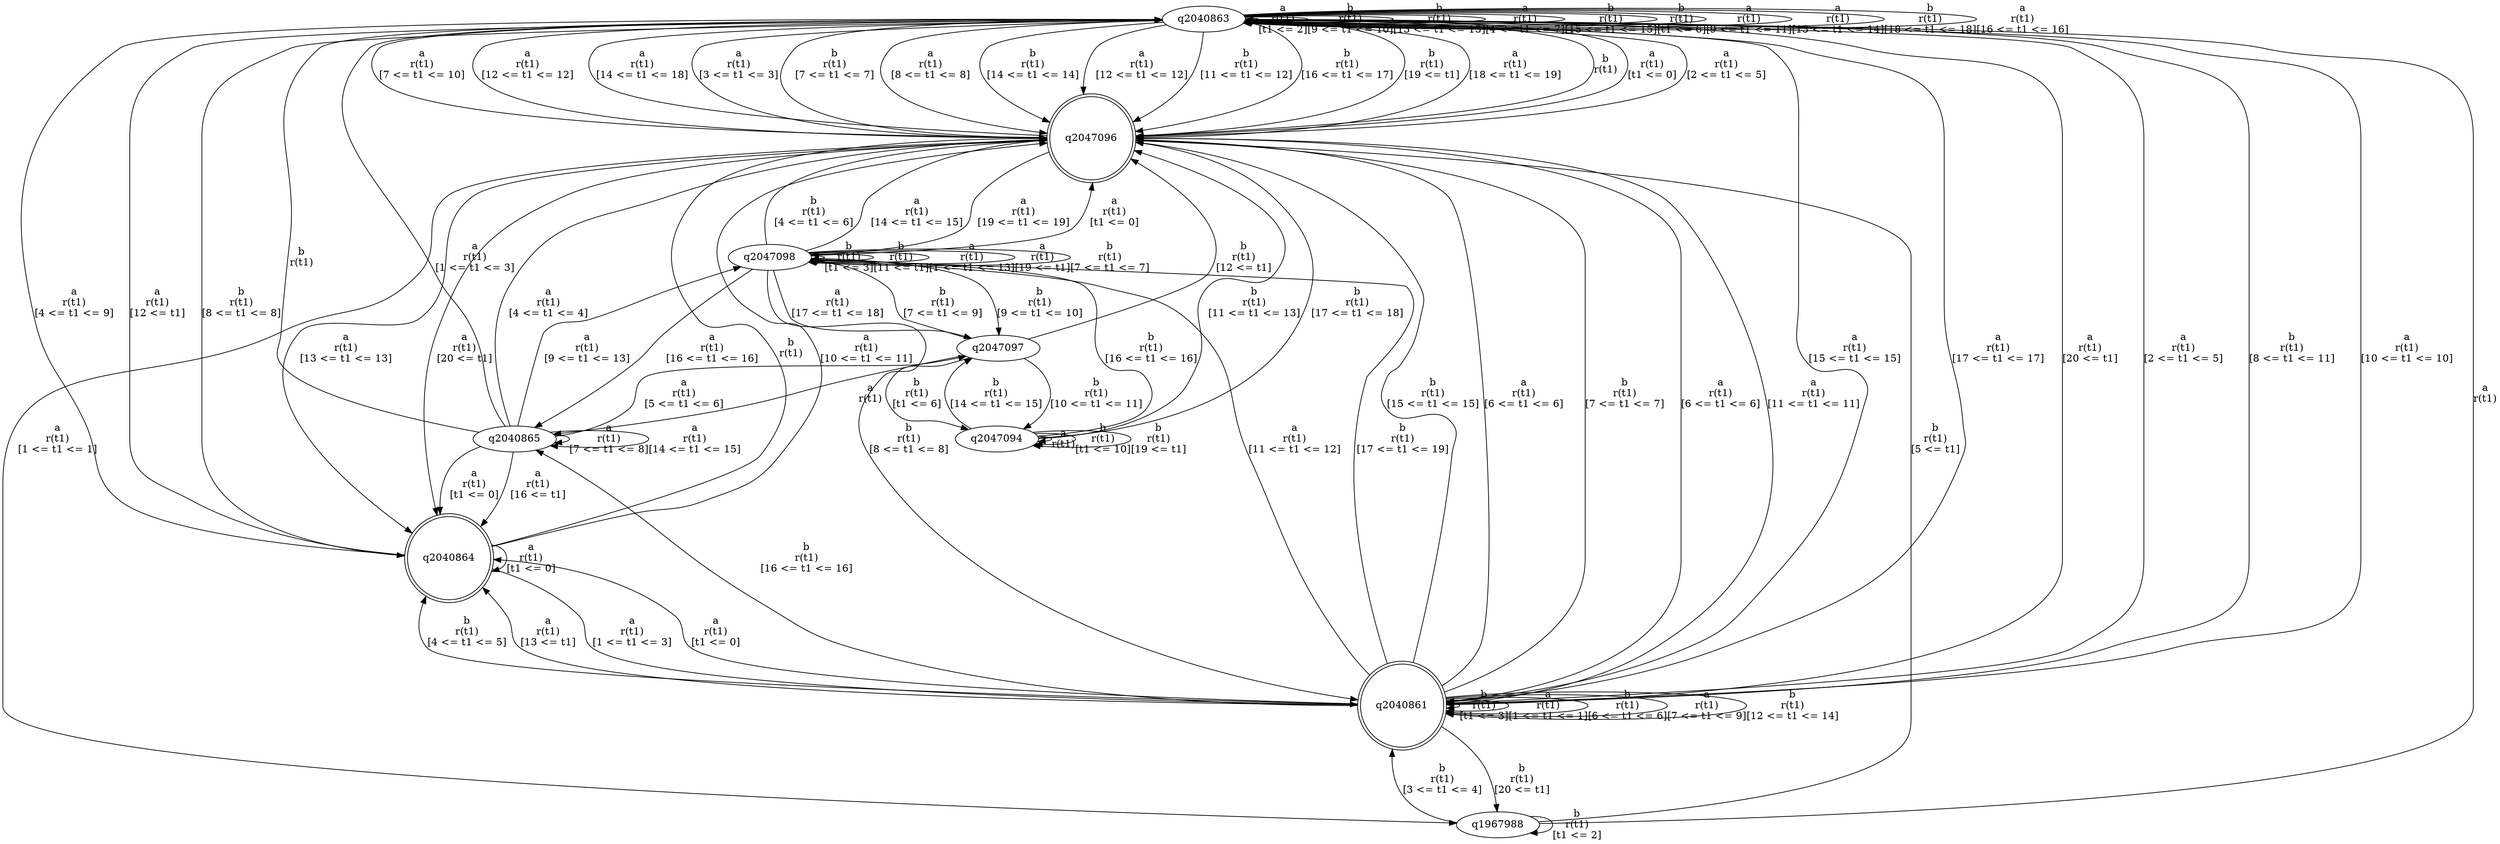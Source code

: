 digraph "tests_1/test58/solution101/solution_verwer" {
	q2040863[label=q2040863]
	q2047096[label=q2047096 shape=doublecircle]
	q1967988[label=q1967988]
	q2040861[label=q2040861 shape=doublecircle]
	q2040864[label=q2040864 shape=doublecircle]
	q2047098[label=q2047098]
	q2040865[label=q2040865]
	q2047097[label=q2047097]
	q2047094[label=q2047094]
	q2040863 -> q2040863[label="a\nr(t1)\n[t1 <= 2]"]
	q2040863 -> q2047096[label="a\nr(t1)\n[3 <= t1 <= 3]"]
	q2047096 -> q2040863[label="b\nr(t1)\n"]
	q2047096 -> q2040863[label="a\nr(t1)\n[t1 <= 0]"]
	q2047096 -> q1967988[label="a\nr(t1)\n[1 <= t1 <= 1]"]
	q1967988 -> q2040863[label="a\nr(t1)\n"]
	q1967988 -> q1967988[label="b\nr(t1)\n[t1 <= 2]"]
	q1967988 -> q2040861[label="b\nr(t1)\n[3 <= t1 <= 4]"]
	q2040861 -> q2040861[label="b\nr(t1)\n[t1 <= 3]"]
	q2040861 -> q2040864[label="a\nr(t1)\n[t1 <= 0]"]
	q2040864 -> q2047096[label="b\nr(t1)\n"]
	q2040864 -> q2040864[label="a\nr(t1)\n[t1 <= 0]"]
	q2040864 -> q2040863[label="a\nr(t1)\n[4 <= t1 <= 9]"]
	q2040864 -> q2047096[label="a\nr(t1)\n[10 <= t1 <= 11]"]
	q2040864 -> q2040863[label="a\nr(t1)\n[12 <= t1]"]
	q2040864 -> q2040861[label="a\nr(t1)\n[1 <= t1 <= 3]"]
	q2040861 -> q2040861[label="a\nr(t1)\n[1 <= t1 <= 1]"]
	q2040861 -> q2040864[label="b\nr(t1)\n[4 <= t1 <= 5]"]
	q2040861 -> q2040863[label="a\nr(t1)\n[2 <= t1 <= 5]"]
	q2040861 -> q2040861[label="b\nr(t1)\n[6 <= t1 <= 6]"]
	q2040861 -> q2047096[label="a\nr(t1)\n[6 <= t1 <= 6]"]
	q2040861 -> q2047096[label="b\nr(t1)\n[7 <= t1 <= 7]"]
	q2040861 -> q2040861[label="a\nr(t1)\n[7 <= t1 <= 9]"]
	q2040861 -> q2040863[label="b\nr(t1)\n[8 <= t1 <= 11]"]
	q2040861 -> q2040863[label="a\nr(t1)\n[10 <= t1 <= 10]"]
	q2040861 -> q2047098[label="a\nr(t1)\n[11 <= t1 <= 12]"]
	q2047098 -> q2047096[label="a\nr(t1)\n[t1 <= 0]"]
	q2047098 -> q2047098[label="b\nr(t1)\n[t1 <= 3]"]
	q2047098 -> q2047096[label="b\nr(t1)\n[4 <= t1 <= 6]"]
	q2047098 -> q2047098[label="b\nr(t1)\n[11 <= t1]"]
	q2047098 -> q2047098[label="a\nr(t1)\n[1 <= t1 <= 13]"]
	q2047098 -> q2047096[label="a\nr(t1)\n[14 <= t1 <= 15]"]
	q2047098 -> q2040865[label="a\nr(t1)\n[16 <= t1 <= 16]"]
	q2040865 -> q2040863[label="b\nr(t1)\n"]
	q2040865 -> q2040864[label="a\nr(t1)\n[t1 <= 0]"]
	q2040865 -> q2040863[label="a\nr(t1)\n[1 <= t1 <= 3]"]
	q2040865 -> q2040865[label="a\nr(t1)\n[7 <= t1 <= 8]"]
	q2040865 -> q2047098[label="a\nr(t1)\n[9 <= t1 <= 13]"]
	q2040865 -> q2040865[label="a\nr(t1)\n[14 <= t1 <= 15]"]
	q2040865 -> q2040864[label="a\nr(t1)\n[16 <= t1]"]
	q2040865 -> q2047096[label="a\nr(t1)\n[4 <= t1 <= 4]"]
	q2040865 -> q2047097[label="a\nr(t1)\n[5 <= t1 <= 6]"]
	q2047097 -> q2040865[label="a\nr(t1)\n"]
	q2047097 -> q2047098[label="b\nr(t1)\n[7 <= t1 <= 9]"]
	q2047097 -> q2047094[label="b\nr(t1)\n[10 <= t1 <= 11]"]
	q2047094 -> q2047094[label="a\nr(t1)\n"]
	q2047094 -> q2047094[label="b\nr(t1)\n[t1 <= 10]"]
	q2047094 -> q2047096[label="b\nr(t1)\n[11 <= t1 <= 13]"]
	q2047094 -> q2047097[label="b\nr(t1)\n[14 <= t1 <= 15]"]
	q2047094 -> q2047098[label="b\nr(t1)\n[16 <= t1 <= 16]"]
	q2047094 -> q2047096[label="b\nr(t1)\n[17 <= t1 <= 18]"]
	q2047094 -> q2047094[label="b\nr(t1)\n[19 <= t1]"]
	q2047097 -> q2047096[label="b\nr(t1)\n[12 <= t1]"]
	q2047097 -> q2047094[label="b\nr(t1)\n[t1 <= 6]"]
	q2047098 -> q2047098[label="a\nr(t1)\n[19 <= t1]"]
	q2047098 -> q2047098[label="b\nr(t1)\n[7 <= t1 <= 7]"]
	q2047098 -> q2040861[label="b\nr(t1)\n[8 <= t1 <= 8]"]
	q2047098 -> q2047097[label="b\nr(t1)\n[9 <= t1 <= 10]"]
	q2047098 -> q2047097[label="a\nr(t1)\n[17 <= t1 <= 18]"]
	q2040861 -> q2040864[label="a\nr(t1)\n[13 <= t1]"]
	q2040861 -> q2047096[label="b\nr(t1)\n[15 <= t1 <= 15]"]
	q2040861 -> q2040861[label="b\nr(t1)\n[12 <= t1 <= 14]"]
	q2040861 -> q2040865[label="b\nr(t1)\n[16 <= t1 <= 16]"]
	q2040861 -> q1967988[label="b\nr(t1)\n[20 <= t1]"]
	q2040861 -> q2047098[label="b\nr(t1)\n[17 <= t1 <= 19]"]
	q1967988 -> q2047096[label="b\nr(t1)\n[5 <= t1]"]
	q2047096 -> q2040863[label="a\nr(t1)\n[2 <= t1 <= 5]"]
	q2047096 -> q2040861[label="a\nr(t1)\n[6 <= t1 <= 6]"]
	q2047096 -> q2040863[label="a\nr(t1)\n[7 <= t1 <= 10]"]
	q2047096 -> q2040861[label="a\nr(t1)\n[11 <= t1 <= 11]"]
	q2047096 -> q2040863[label="a\nr(t1)\n[12 <= t1 <= 12]"]
	q2047096 -> q2040864[label="a\nr(t1)\n[13 <= t1 <= 13]"]
	q2047096 -> q2040863[label="a\nr(t1)\n[14 <= t1 <= 18]"]
	q2047096 -> q2047098[label="a\nr(t1)\n[19 <= t1 <= 19]"]
	q2047096 -> q2040864[label="a\nr(t1)\n[20 <= t1]"]
	q2040863 -> q2047096[label="b\nr(t1)\n[7 <= t1 <= 7]"]
	q2040863 -> q2040864[label="b\nr(t1)\n[8 <= t1 <= 8]"]
	q2040863 -> q2040863[label="b\nr(t1)\n[9 <= t1 <= 10]"]
	q2040863 -> q2047096[label="a\nr(t1)\n[8 <= t1 <= 8]"]
	q2040863 -> q2040863[label="b\nr(t1)\n[13 <= t1 <= 13]"]
	q2040863 -> q2040863[label="a\nr(t1)\n[4 <= t1 <= 7]"]
	q2040863 -> q2047096[label="b\nr(t1)\n[14 <= t1 <= 14]"]
	q2040863 -> q2040863[label="b\nr(t1)\n[15 <= t1 <= 15]"]
	q2040863 -> q2040863[label="b\nr(t1)\n[t1 <= 6]"]
	q2040863 -> q2040863[label="a\nr(t1)\n[9 <= t1 <= 11]"]
	q2040863 -> q2047096[label="a\nr(t1)\n[12 <= t1 <= 12]"]
	q2040863 -> q2040863[label="a\nr(t1)\n[13 <= t1 <= 14]"]
	q2040863 -> q2040863[label="b\nr(t1)\n[18 <= t1 <= 18]"]
	q2040863 -> q2040861[label="a\nr(t1)\n[15 <= t1 <= 15]"]
	q2040863 -> q2040863[label="a\nr(t1)\n[16 <= t1 <= 16]"]
	q2040863 -> q2040861[label="a\nr(t1)\n[17 <= t1 <= 17]"]
	q2040863 -> q2040861[label="a\nr(t1)\n[20 <= t1]"]
	q2040863 -> q2047096[label="b\nr(t1)\n[11 <= t1 <= 12]"]
	q2040863 -> q2047096[label="b\nr(t1)\n[16 <= t1 <= 17]"]
	q2040863 -> q2047096[label="b\nr(t1)\n[19 <= t1]"]
	q2040863 -> q2047096[label="a\nr(t1)\n[18 <= t1 <= 19]"]
}
